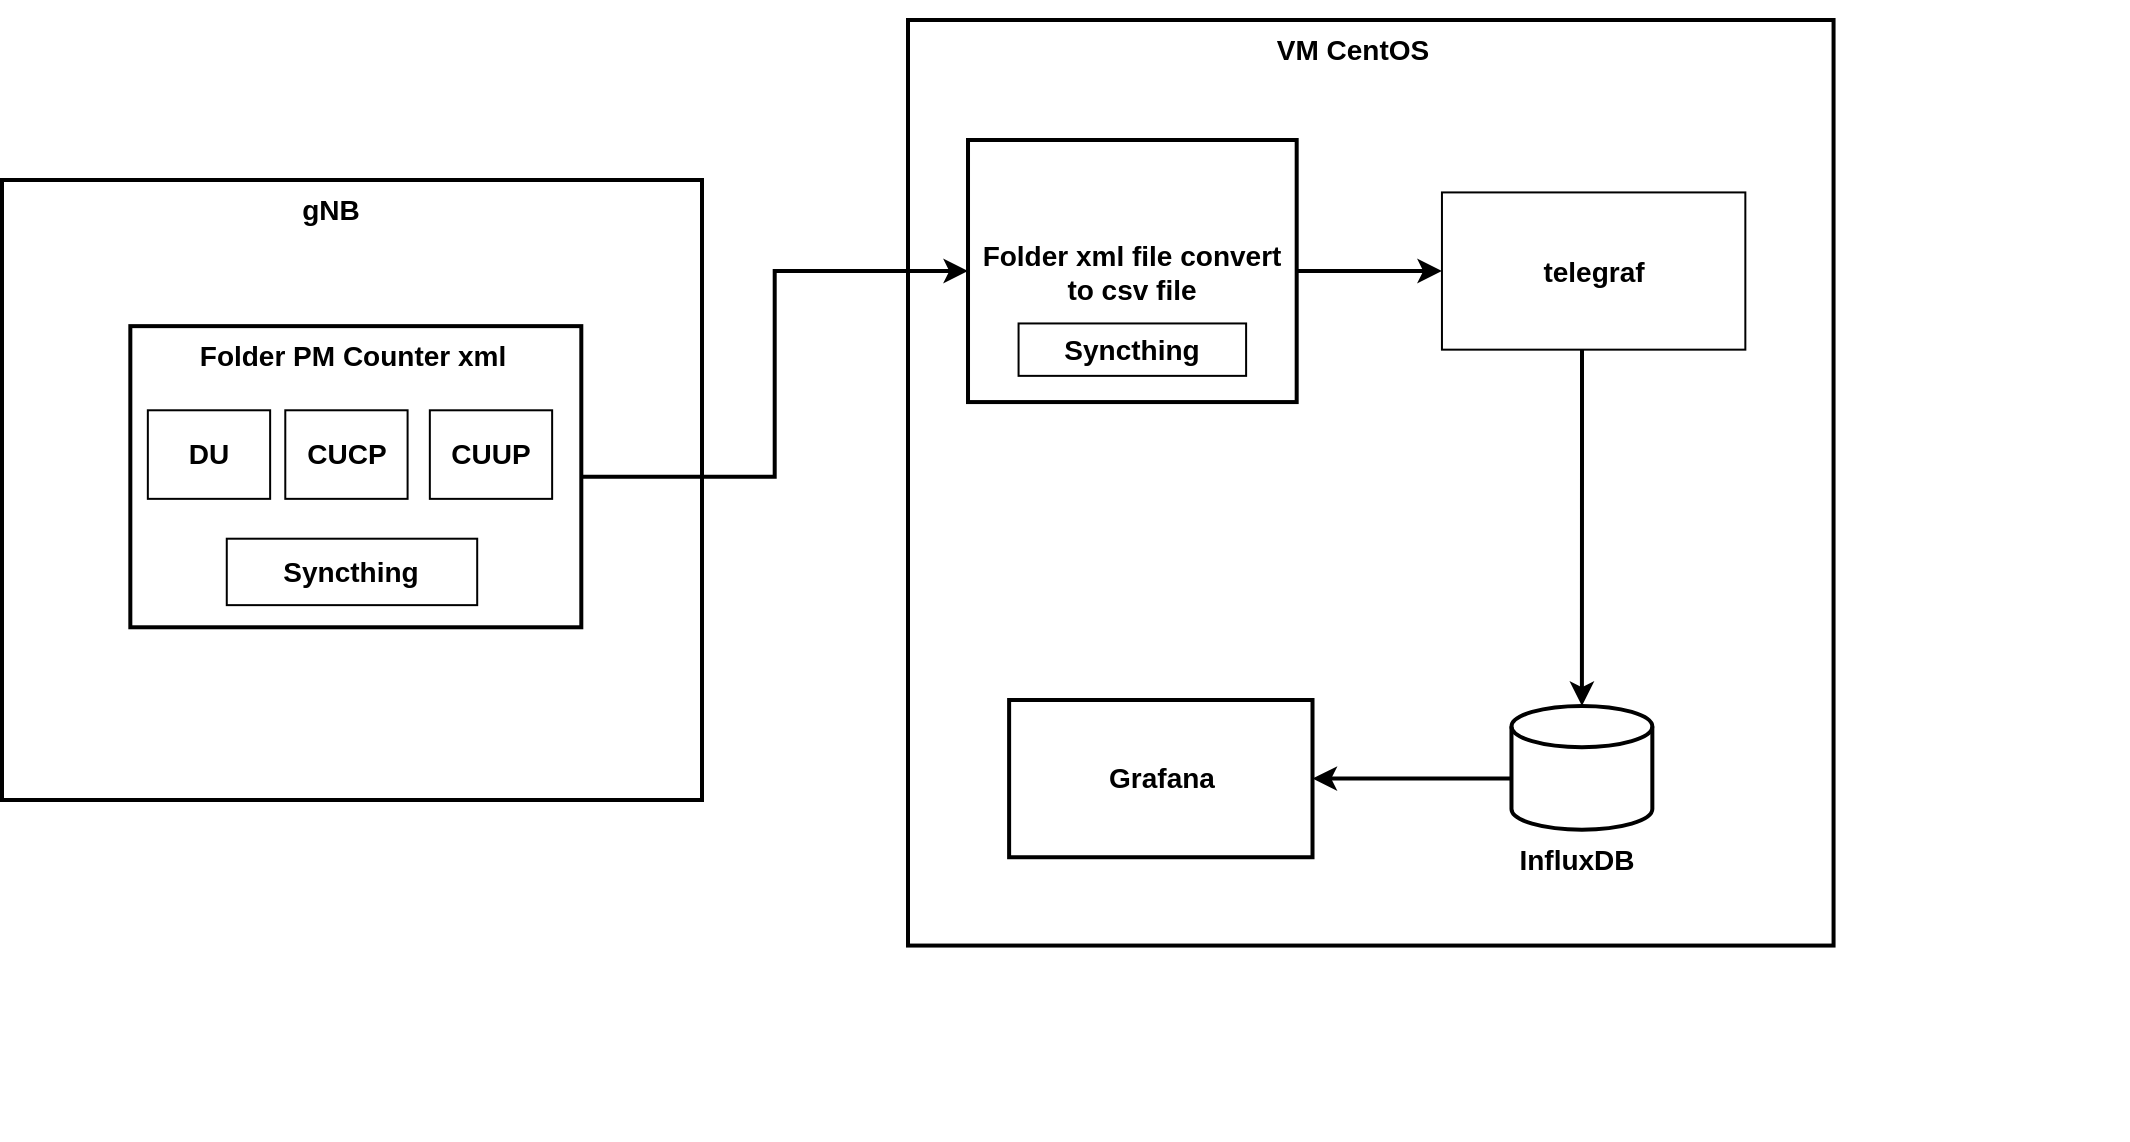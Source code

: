 <mxfile version="21.3.7" type="github">
  <diagram name="Trang-1" id="wai0X3ZslnKfNHlrnv_L">
    <mxGraphModel dx="1434" dy="739" grid="1" gridSize="10" guides="1" tooltips="1" connect="1" arrows="1" fold="1" page="1" pageScale="1" pageWidth="1169" pageHeight="827" math="0" shadow="0">
      <root>
        <mxCell id="0" />
        <mxCell id="1" parent="0" />
        <mxCell id="xZcZpQ-Al4G3TelqyWBF-10" value="" style="group;movable=1;resizable=1;rotatable=1;deletable=1;editable=1;locked=0;connectable=1;" parent="1" vertex="1" connectable="0">
          <mxGeometry x="510" y="30" width="610" height="570" as="geometry" />
        </mxCell>
        <mxCell id="Ru2IAZSXMxx6T4Nmxv8d-14" value="" style="group" vertex="1" connectable="0" parent="xZcZpQ-Al4G3TelqyWBF-10">
          <mxGeometry y="10" width="530.926" height="556.893" as="geometry" />
        </mxCell>
        <mxCell id="xZcZpQ-Al4G3TelqyWBF-9" value="" style="whiteSpace=wrap;html=1;aspect=fixed;strokeWidth=2;" parent="Ru2IAZSXMxx6T4Nmxv8d-14" vertex="1">
          <mxGeometry width="462.78" height="462.78" as="geometry" />
        </mxCell>
        <mxCell id="xZcZpQ-Al4G3TelqyWBF-6" value="&lt;b&gt;&lt;font style=&quot;font-size: 14px;&quot;&gt;Grafana&lt;/font&gt;&lt;/b&gt;" style="rounded=0;whiteSpace=wrap;html=1;strokeWidth=2;" parent="Ru2IAZSXMxx6T4Nmxv8d-14" vertex="1">
          <mxGeometry x="50.562" y="340.001" width="151.693" height="78.62" as="geometry" />
        </mxCell>
        <mxCell id="Ru2IAZSXMxx6T4Nmxv8d-17" style="edgeStyle=orthogonalEdgeStyle;rounded=0;orthogonalLoop=1;jettySize=auto;html=1;entryX=0.5;entryY=0;entryDx=0;entryDy=0;entryPerimeter=0;strokeWidth=2;" edge="1" parent="Ru2IAZSXMxx6T4Nmxv8d-14" source="xZcZpQ-Al4G3TelqyWBF-13" target="xZcZpQ-Al4G3TelqyWBF-2">
          <mxGeometry relative="1" as="geometry">
            <Array as="points">
              <mxPoint x="337" y="220" />
              <mxPoint x="337" y="220" />
            </Array>
          </mxGeometry>
        </mxCell>
        <mxCell id="xZcZpQ-Al4G3TelqyWBF-13" value="&lt;font style=&quot;font-size: 14px;&quot;&gt;&lt;b&gt;telegraf&lt;/b&gt;&lt;/font&gt;" style="rounded=0;whiteSpace=wrap;html=1;" parent="Ru2IAZSXMxx6T4Nmxv8d-14" vertex="1">
          <mxGeometry x="266.974" y="86.21" width="151.693" height="78.62" as="geometry" />
        </mxCell>
        <mxCell id="xZcZpQ-Al4G3TelqyWBF-11" value="&lt;font style=&quot;font-size: 14px;&quot;&gt;&lt;b&gt;VM CentOS&lt;/b&gt;&lt;/font&gt;" style="text;html=1;align=center;verticalAlign=middle;resizable=0;points=[];autosize=1;strokeColor=none;fillColor=none;container=0;" parent="Ru2IAZSXMxx6T4Nmxv8d-14" vertex="1">
          <mxGeometry x="171.975" width="100" height="30" as="geometry" />
        </mxCell>
        <mxCell id="Ru2IAZSXMxx6T4Nmxv8d-2" value="" style="group" vertex="1" connectable="0" parent="Ru2IAZSXMxx6T4Nmxv8d-14">
          <mxGeometry x="30.003" y="60.0" width="164.334" height="131.034" as="geometry" />
        </mxCell>
        <mxCell id="xZcZpQ-Al4G3TelqyWBF-14" value="&lt;b&gt;&lt;font style=&quot;font-size: 14px;&quot;&gt;Folder xml file convert to csv file&lt;/font&gt;&lt;/b&gt;" style="rounded=0;whiteSpace=wrap;html=1;strokeWidth=2;" parent="Ru2IAZSXMxx6T4Nmxv8d-2" vertex="1">
          <mxGeometry width="164.334" height="131.034" as="geometry" />
        </mxCell>
        <mxCell id="xZcZpQ-Al4G3TelqyWBF-18" value="&lt;font style=&quot;font-size: 14px;&quot;&gt;&lt;b&gt;Syncthing&lt;/b&gt;&lt;/font&gt;" style="rounded=0;whiteSpace=wrap;html=1;" parent="Ru2IAZSXMxx6T4Nmxv8d-2" vertex="1">
          <mxGeometry x="25.282" y="91.724" width="113.77" height="26.207" as="geometry" />
        </mxCell>
        <mxCell id="Ru2IAZSXMxx6T4Nmxv8d-16" style="edgeStyle=orthogonalEdgeStyle;rounded=0;orthogonalLoop=1;jettySize=auto;html=1;entryX=0;entryY=0.5;entryDx=0;entryDy=0;strokeWidth=2;" edge="1" parent="Ru2IAZSXMxx6T4Nmxv8d-14" source="xZcZpQ-Al4G3TelqyWBF-14" target="xZcZpQ-Al4G3TelqyWBF-13">
          <mxGeometry relative="1" as="geometry" />
        </mxCell>
        <mxCell id="Ru2IAZSXMxx6T4Nmxv8d-18" style="edgeStyle=orthogonalEdgeStyle;rounded=0;orthogonalLoop=1;jettySize=auto;html=1;entryX=1;entryY=0.5;entryDx=0;entryDy=0;strokeWidth=2;" edge="1" parent="Ru2IAZSXMxx6T4Nmxv8d-14" source="xZcZpQ-Al4G3TelqyWBF-2" target="xZcZpQ-Al4G3TelqyWBF-6">
          <mxGeometry relative="1" as="geometry">
            <Array as="points">
              <mxPoint x="284" y="380" />
            </Array>
          </mxGeometry>
        </mxCell>
        <mxCell id="Ru2IAZSXMxx6T4Nmxv8d-3" value="" style="group" vertex="1" connectable="0" parent="Ru2IAZSXMxx6T4Nmxv8d-14">
          <mxGeometry x="290.001" y="303.644" width="88.488" height="150.689" as="geometry" />
        </mxCell>
        <mxCell id="xZcZpQ-Al4G3TelqyWBF-5" value="" style="group" parent="Ru2IAZSXMxx6T4Nmxv8d-3" vertex="1" connectable="0">
          <mxGeometry y="39.31" width="84.24" height="111.379" as="geometry" />
        </mxCell>
        <mxCell id="xZcZpQ-Al4G3TelqyWBF-2" value="" style="strokeWidth=2;html=1;shape=mxgraph.flowchart.database;whiteSpace=wrap;container=0;" parent="xZcZpQ-Al4G3TelqyWBF-5" vertex="1">
          <mxGeometry x="11.738" width="70.429" height="61.877" as="geometry" />
        </mxCell>
        <mxCell id="xZcZpQ-Al4G3TelqyWBF-4" value="&lt;font style=&quot;font-size: 14px;&quot;&gt;&lt;b&gt;InfluxDB&lt;/b&gt;&lt;/font&gt;" style="text;html=1;align=center;verticalAlign=middle;resizable=0;points=[];autosize=1;strokeColor=none;fillColor=none;" parent="xZcZpQ-Al4G3TelqyWBF-5" vertex="1">
          <mxGeometry x="4.24" y="61.88" width="80" height="30" as="geometry" />
        </mxCell>
        <mxCell id="xZcZpQ-Al4G3TelqyWBF-16" value="" style="group;strokeWidth=2;" parent="1" vertex="1" connectable="0">
          <mxGeometry x="57" y="120" width="350" height="310" as="geometry" />
        </mxCell>
        <mxCell id="xZcZpQ-Al4G3TelqyWBF-8" value="" style="rounded=0;whiteSpace=wrap;html=1;strokeWidth=2;" parent="xZcZpQ-Al4G3TelqyWBF-16" vertex="1">
          <mxGeometry width="350" height="310" as="geometry" />
        </mxCell>
        <mxCell id="xZcZpQ-Al4G3TelqyWBF-15" value="&lt;font style=&quot;font-size: 14px;&quot;&gt;&lt;b&gt;gNB&lt;/b&gt;&lt;/font&gt;" style="text;html=1;align=center;verticalAlign=middle;resizable=0;points=[];autosize=1;strokeColor=none;fillColor=none;" parent="xZcZpQ-Al4G3TelqyWBF-16" vertex="1">
          <mxGeometry x="138.542" width="50" height="30" as="geometry" />
        </mxCell>
        <mxCell id="N4QpYgz8eopfrwqJS7Ta-2" value="" style="group;strokeWidth=2;" parent="xZcZpQ-Al4G3TelqyWBF-16" vertex="1" connectable="0">
          <mxGeometry x="60.345" y="73.071" width="229.31" height="150.571" as="geometry" />
        </mxCell>
        <mxCell id="xZcZpQ-Al4G3TelqyWBF-17" value="" style="rounded=0;whiteSpace=wrap;html=1;strokeWidth=2;" parent="N4QpYgz8eopfrwqJS7Ta-2" vertex="1">
          <mxGeometry x="3.822" width="225.489" height="150.571" as="geometry" />
        </mxCell>
        <mxCell id="xZcZpQ-Al4G3TelqyWBF-28" value="&lt;b&gt;&lt;font style=&quot;font-size: 14px;&quot;&gt;Folder PM Counter xml&lt;/font&gt;&lt;/b&gt;" style="text;html=1;align=center;verticalAlign=middle;resizable=0;points=[];autosize=1;strokeColor=none;fillColor=none;" parent="N4QpYgz8eopfrwqJS7Ta-2" vertex="1">
          <mxGeometry x="24.65" y="-0.004" width="180" height="30" as="geometry" />
        </mxCell>
        <mxCell id="xZcZpQ-Al4G3TelqyWBF-29" value="&lt;font style=&quot;font-size: 14px;&quot;&gt;&lt;b&gt;DU&lt;/b&gt;&lt;/font&gt;" style="rounded=0;whiteSpace=wrap;html=1;" parent="N4QpYgz8eopfrwqJS7Ta-2" vertex="1">
          <mxGeometry x="12.575" y="42.071" width="61.149" height="44.286" as="geometry" />
        </mxCell>
        <mxCell id="xZcZpQ-Al4G3TelqyWBF-31" value="&lt;font style=&quot;font-size: 14px;&quot;&gt;&lt;b&gt;CUCP&lt;/b&gt;&lt;/font&gt;" style="rounded=0;whiteSpace=wrap;html=1;" parent="N4QpYgz8eopfrwqJS7Ta-2" vertex="1">
          <mxGeometry x="81.299" y="42.071" width="61.149" height="44.286" as="geometry" />
        </mxCell>
        <mxCell id="N4QpYgz8eopfrwqJS7Ta-1" value="&lt;font style=&quot;font-size: 14px;&quot;&gt;&lt;b&gt;Syncthing&lt;/b&gt;&lt;/font&gt;" style="rounded=0;whiteSpace=wrap;html=1;" parent="N4QpYgz8eopfrwqJS7Ta-2" vertex="1">
          <mxGeometry x="52.041" y="106.286" width="125.216" height="33.214" as="geometry" />
        </mxCell>
        <mxCell id="Ru2IAZSXMxx6T4Nmxv8d-15" style="edgeStyle=orthogonalEdgeStyle;rounded=0;orthogonalLoop=1;jettySize=auto;html=1;entryX=0;entryY=0.5;entryDx=0;entryDy=0;strokeWidth=2;" edge="1" parent="1" source="xZcZpQ-Al4G3TelqyWBF-17" target="xZcZpQ-Al4G3TelqyWBF-14">
          <mxGeometry relative="1" as="geometry" />
        </mxCell>
        <mxCell id="Ru2IAZSXMxx6T4Nmxv8d-19" value="&lt;font style=&quot;font-size: 14px;&quot;&gt;&lt;b&gt;CUUP&lt;/b&gt;&lt;/font&gt;" style="rounded=0;whiteSpace=wrap;html=1;" vertex="1" parent="1">
          <mxGeometry x="270.92" y="235.143" width="61.149" height="44.286" as="geometry" />
        </mxCell>
      </root>
    </mxGraphModel>
  </diagram>
</mxfile>
